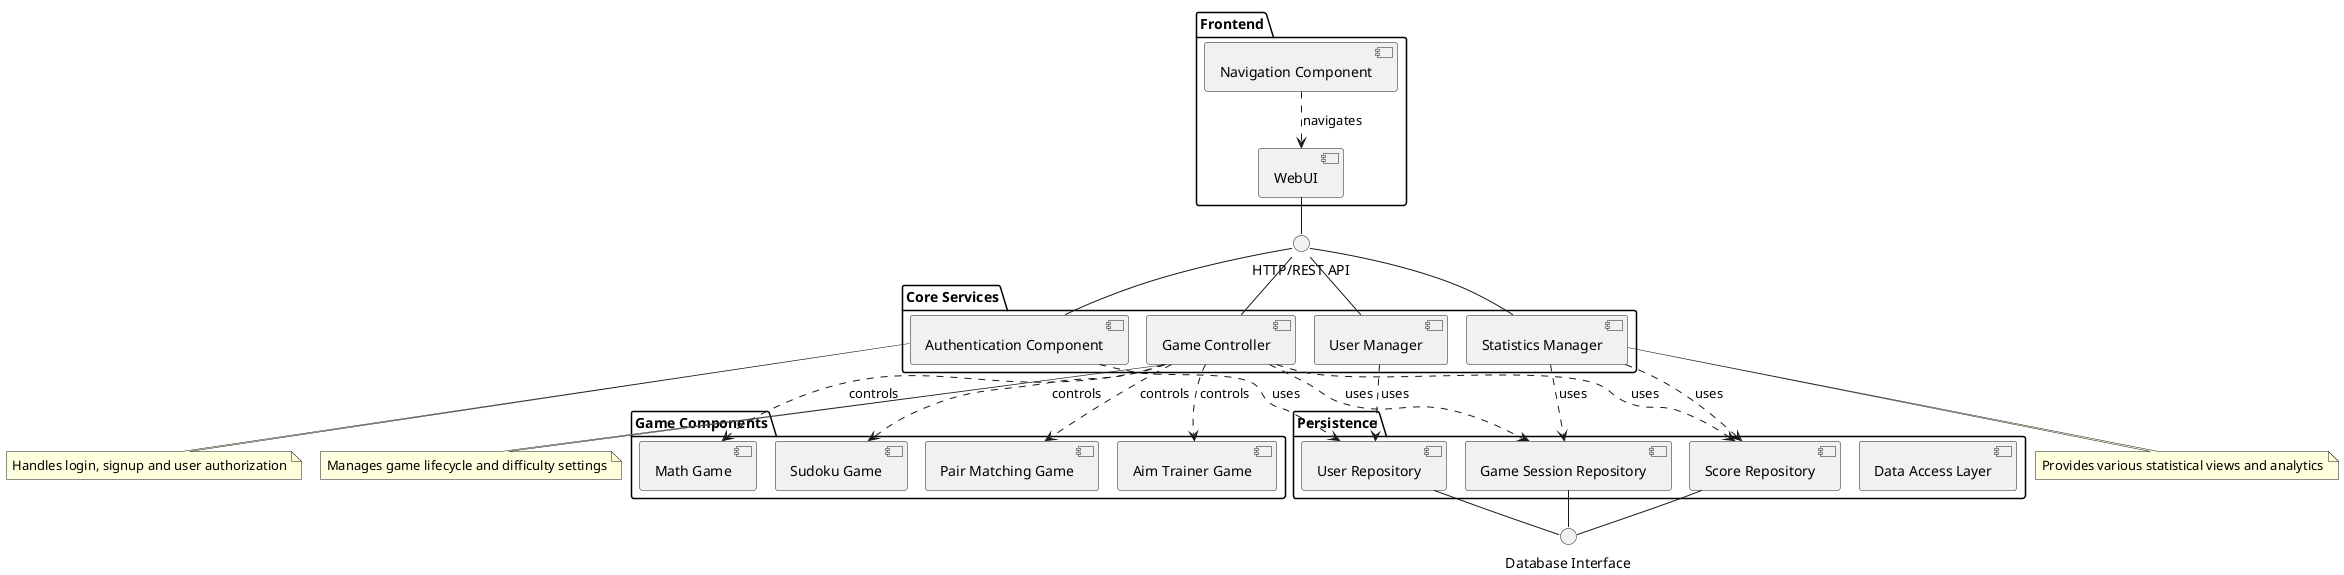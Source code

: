 @startuml Component Diagram
!pragma layout smetana

' Main components
package "Frontend" {
  [WebUI] as UI
  [Navigation Component] as Nav
}

package "Core Services" {
  [Authentication Component] as Auth
  [Game Controller] as GameCtrl
  [Statistics Manager] as StatsMgr
  [User Manager] as UserMgr
}

package "Game Components" {
  [Math Game] as MathGame
  [Sudoku Game] as Sudoku
  [Pair Matching Game] as PairMatch
  [Aim Trainer Game] as AimTrainer
}

package "Persistence" {
  [Data Access Layer] as DAL
  [Score Repository] as ScoreRepo
  [User Repository] as UserRepo
  [Game Session Repository] as SessionRepo
}

' External interfaces
interface "HTTP/REST API" as API
interface "Database Interface" as DBIF

' Relationships
UI -- API
API -- Auth
API -- GameCtrl
API -- StatsMgr
API -- UserMgr

Auth ..> UserRepo : uses
GameCtrl ..> MathGame : controls
GameCtrl ..> Sudoku : controls
GameCtrl ..> PairMatch : controls
GameCtrl ..> AimTrainer : controls
GameCtrl ..> ScoreRepo : uses
GameCtrl ..> SessionRepo : uses
StatsMgr ..> ScoreRepo : uses
StatsMgr ..> SessionRepo : uses
UserMgr ..> UserRepo : uses

ScoreRepo -- DBIF
UserRepo -- DBIF
SessionRepo -- DBIF

Nav ..> UI : navigates

' Notes
note bottom of GameCtrl : Manages game lifecycle and difficulty settings
note bottom of StatsMgr : Provides various statistical views and analytics
note bottom of Auth : Handles login, signup and user authorization
@enduml